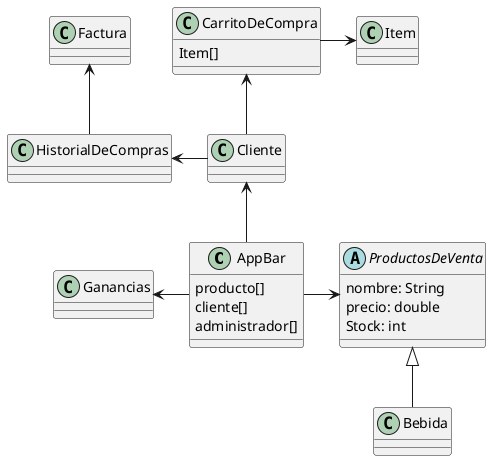 @startuml
'https://plantuml.com/class-diagram

class AppBar{
    producto[]
    cliente[]
    administrador[]
}

class Ganancias{

}

abstract class ProductosDeVenta{
    nombre: String
    precio: double
    Stock: int
}

class Cliente{

}

class HistorialDeCompras{

}

class Factura{

}

class CarritoDeCompra{
    Item[]
}

class Item{

}

class Bebida{

}

AppBar -l-> Ganancias
AppBar -r-> ProductosDeVenta
AppBar -u-> Cliente
Cliente -l-> HistorialDeCompras
HistorialDeCompras -u-> Factura
Cliente -u-> CarritoDeCompra
CarritoDeCompra -r-> Item
ProductosDeVenta <|-- Bebida
@enduml
